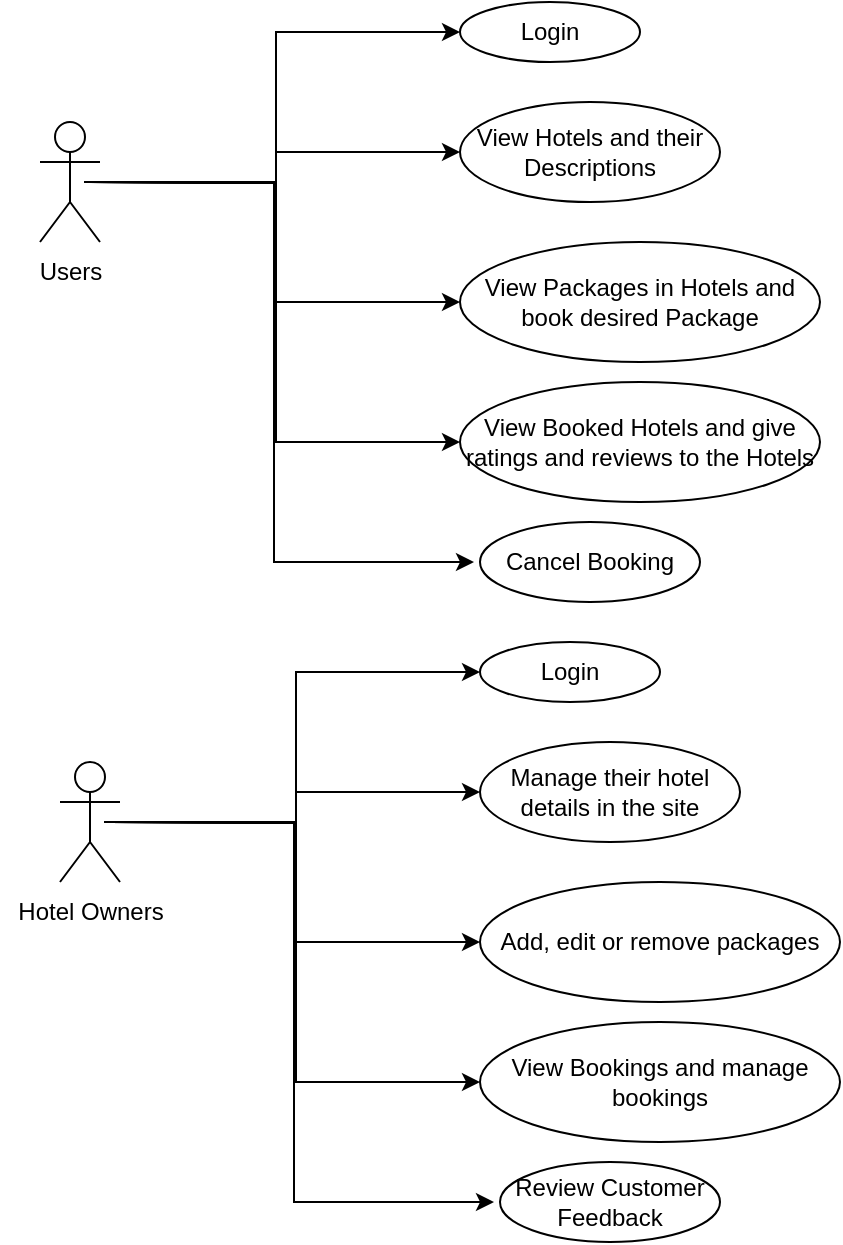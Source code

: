 <mxfile version="20.8.20" type="github">
  <diagram name="Page-1" id="bEj8bJd0qBCJQG9FaPjI">
    <mxGraphModel dx="1050" dy="558" grid="1" gridSize="10" guides="1" tooltips="1" connect="1" arrows="1" fold="1" page="1" pageScale="1" pageWidth="850" pageHeight="1100" math="0" shadow="0">
      <root>
        <mxCell id="0" />
        <mxCell id="1" parent="0" />
        <mxCell id="uUT61Bgucy7G17GQlcDF-14" style="edgeStyle=orthogonalEdgeStyle;rounded=0;orthogonalLoop=1;jettySize=auto;html=1;exitX=0.5;exitY=0.5;exitDx=0;exitDy=0;exitPerimeter=0;entryX=0;entryY=0.5;entryDx=0;entryDy=0;movable=0;resizable=0;rotatable=0;deletable=0;editable=0;locked=1;connectable=0;" edge="1" parent="1" target="uUT61Bgucy7G17GQlcDF-15">
          <mxGeometry relative="1" as="geometry">
            <mxPoint x="330" y="110" as="targetPoint" />
            <mxPoint x="165" y="130" as="sourcePoint" />
          </mxGeometry>
        </mxCell>
        <mxCell id="uUT61Bgucy7G17GQlcDF-16" style="edgeStyle=orthogonalEdgeStyle;rounded=0;orthogonalLoop=1;jettySize=auto;html=1;exitX=0.5;exitY=0.5;exitDx=0;exitDy=0;exitPerimeter=0;entryX=0;entryY=0.5;entryDx=0;entryDy=0;movable=0;resizable=0;rotatable=0;deletable=0;editable=0;locked=1;connectable=0;" edge="1" parent="1" target="uUT61Bgucy7G17GQlcDF-17">
          <mxGeometry relative="1" as="geometry">
            <mxPoint x="330" y="160" as="targetPoint" />
            <mxPoint x="165" y="130" as="sourcePoint" />
          </mxGeometry>
        </mxCell>
        <mxCell id="uUT61Bgucy7G17GQlcDF-27" style="edgeStyle=orthogonalEdgeStyle;rounded=0;orthogonalLoop=1;jettySize=auto;html=1;exitX=0.5;exitY=0.5;exitDx=0;exitDy=0;exitPerimeter=0;entryX=0;entryY=0.5;entryDx=0;entryDy=0;movable=0;resizable=0;rotatable=0;deletable=0;editable=0;locked=1;connectable=0;" edge="1" parent="1" target="uUT61Bgucy7G17GQlcDF-26">
          <mxGeometry relative="1" as="geometry">
            <mxPoint x="165" y="130" as="sourcePoint" />
          </mxGeometry>
        </mxCell>
        <mxCell id="uUT61Bgucy7G17GQlcDF-28" style="edgeStyle=orthogonalEdgeStyle;rounded=0;orthogonalLoop=1;jettySize=auto;html=1;exitX=0.5;exitY=0.5;exitDx=0;exitDy=0;exitPerimeter=0;entryX=0;entryY=0.5;entryDx=0;entryDy=0;movable=0;resizable=0;rotatable=0;deletable=0;editable=0;locked=1;connectable=0;" edge="1" parent="1" target="uUT61Bgucy7G17GQlcDF-20">
          <mxGeometry relative="1" as="geometry">
            <mxPoint x="165" y="130" as="sourcePoint" />
          </mxGeometry>
        </mxCell>
        <mxCell id="uUT61Bgucy7G17GQlcDF-31" style="edgeStyle=orthogonalEdgeStyle;rounded=0;orthogonalLoop=1;jettySize=auto;html=1;exitX=0.5;exitY=0.5;exitDx=0;exitDy=0;exitPerimeter=0;entryX=0;entryY=0.5;entryDx=0;entryDy=0;movable=0;resizable=0;rotatable=0;deletable=0;editable=0;locked=1;connectable=0;" edge="1" parent="1">
          <mxGeometry relative="1" as="geometry">
            <mxPoint x="162" y="130" as="sourcePoint" />
            <mxPoint x="357" y="320" as="targetPoint" />
            <Array as="points">
              <mxPoint x="257" y="130" />
              <mxPoint x="257" y="320" />
            </Array>
          </mxGeometry>
        </mxCell>
        <mxCell id="uUT61Bgucy7G17GQlcDF-15" value="Login" style="ellipse;whiteSpace=wrap;html=1;movable=0;resizable=0;rotatable=0;deletable=0;editable=0;locked=1;connectable=0;" vertex="1" parent="1">
          <mxGeometry x="350" y="40" width="90" height="30" as="geometry" />
        </mxCell>
        <mxCell id="uUT61Bgucy7G17GQlcDF-17" value="View Hotels and their Descriptions" style="ellipse;whiteSpace=wrap;html=1;movable=0;resizable=0;rotatable=0;deletable=0;editable=0;locked=1;connectable=0;" vertex="1" parent="1">
          <mxGeometry x="350" y="90" width="130" height="50" as="geometry" />
        </mxCell>
        <mxCell id="uUT61Bgucy7G17GQlcDF-20" value="View Packages in Hotels and book desired Package" style="ellipse;whiteSpace=wrap;html=1;movable=0;resizable=0;rotatable=0;deletable=0;editable=0;locked=1;connectable=0;" vertex="1" parent="1">
          <mxGeometry x="350" y="160" width="180" height="60" as="geometry" />
        </mxCell>
        <mxCell id="uUT61Bgucy7G17GQlcDF-26" value="View Booked Hotels and give ratings and reviews to the Hotels" style="ellipse;whiteSpace=wrap;html=1;movable=0;resizable=0;rotatable=0;deletable=0;editable=0;locked=1;connectable=0;" vertex="1" parent="1">
          <mxGeometry x="350" y="230" width="180" height="60" as="geometry" />
        </mxCell>
        <mxCell id="uUT61Bgucy7G17GQlcDF-30" value="Cancel Booking" style="ellipse;whiteSpace=wrap;html=1;movable=0;resizable=0;rotatable=0;deletable=0;editable=0;locked=1;connectable=0;" vertex="1" parent="1">
          <mxGeometry x="360" y="300" width="110" height="40" as="geometry" />
        </mxCell>
        <mxCell id="uUT61Bgucy7G17GQlcDF-32" value="Actor" style="shape=umlActor;verticalLabelPosition=bottom;verticalAlign=top;html=1;fontColor=none;noLabel=1;movable=0;resizable=0;rotatable=0;deletable=0;editable=0;locked=1;connectable=0;" vertex="1" parent="1">
          <mxGeometry x="140" y="100" width="30" height="60" as="geometry" />
        </mxCell>
        <mxCell id="uUT61Bgucy7G17GQlcDF-34" value="Users" style="text;html=1;align=center;verticalAlign=middle;resizable=0;points=[];autosize=1;strokeColor=none;fillColor=none;fontColor=none;movable=0;rotatable=0;deletable=0;editable=0;locked=1;connectable=0;" vertex="1" parent="1">
          <mxGeometry x="130" y="160" width="50" height="30" as="geometry" />
        </mxCell>
        <mxCell id="uUT61Bgucy7G17GQlcDF-35" style="edgeStyle=orthogonalEdgeStyle;rounded=0;orthogonalLoop=1;jettySize=auto;html=1;exitX=0.5;exitY=0.5;exitDx=0;exitDy=0;exitPerimeter=0;entryX=0;entryY=0.5;entryDx=0;entryDy=0;movable=0;resizable=0;rotatable=0;deletable=0;editable=0;locked=1;connectable=0;" edge="1" parent="1" target="uUT61Bgucy7G17GQlcDF-40">
          <mxGeometry relative="1" as="geometry">
            <mxPoint x="340" y="430" as="targetPoint" />
            <mxPoint x="175" y="450" as="sourcePoint" />
          </mxGeometry>
        </mxCell>
        <mxCell id="uUT61Bgucy7G17GQlcDF-36" style="edgeStyle=orthogonalEdgeStyle;rounded=0;orthogonalLoop=1;jettySize=auto;html=1;exitX=0.5;exitY=0.5;exitDx=0;exitDy=0;exitPerimeter=0;entryX=0;entryY=0.5;entryDx=0;entryDy=0;movable=0;resizable=0;rotatable=0;deletable=0;editable=0;locked=1;connectable=0;" edge="1" parent="1" target="uUT61Bgucy7G17GQlcDF-41">
          <mxGeometry relative="1" as="geometry">
            <mxPoint x="340" y="480" as="targetPoint" />
            <mxPoint x="175" y="450" as="sourcePoint" />
          </mxGeometry>
        </mxCell>
        <mxCell id="uUT61Bgucy7G17GQlcDF-37" style="edgeStyle=orthogonalEdgeStyle;rounded=0;orthogonalLoop=1;jettySize=auto;html=1;exitX=0.5;exitY=0.5;exitDx=0;exitDy=0;exitPerimeter=0;entryX=0;entryY=0.5;entryDx=0;entryDy=0;movable=0;resizable=0;rotatable=0;deletable=0;editable=0;locked=1;connectable=0;" edge="1" parent="1" target="uUT61Bgucy7G17GQlcDF-43">
          <mxGeometry relative="1" as="geometry">
            <mxPoint x="175" y="450" as="sourcePoint" />
          </mxGeometry>
        </mxCell>
        <mxCell id="uUT61Bgucy7G17GQlcDF-38" style="edgeStyle=orthogonalEdgeStyle;rounded=0;orthogonalLoop=1;jettySize=auto;html=1;exitX=0.5;exitY=0.5;exitDx=0;exitDy=0;exitPerimeter=0;entryX=0;entryY=0.5;entryDx=0;entryDy=0;movable=0;resizable=0;rotatable=0;deletable=0;editable=0;locked=1;connectable=0;" edge="1" parent="1" target="uUT61Bgucy7G17GQlcDF-42">
          <mxGeometry relative="1" as="geometry">
            <mxPoint x="175" y="450" as="sourcePoint" />
          </mxGeometry>
        </mxCell>
        <mxCell id="uUT61Bgucy7G17GQlcDF-39" style="edgeStyle=orthogonalEdgeStyle;rounded=0;orthogonalLoop=1;jettySize=auto;html=1;exitX=0.5;exitY=0.5;exitDx=0;exitDy=0;exitPerimeter=0;entryX=0;entryY=0.5;entryDx=0;entryDy=0;movable=0;resizable=0;rotatable=0;deletable=0;editable=0;locked=1;connectable=0;" edge="1" parent="1">
          <mxGeometry relative="1" as="geometry">
            <mxPoint x="172" y="450" as="sourcePoint" />
            <mxPoint x="367" y="640" as="targetPoint" />
            <Array as="points">
              <mxPoint x="267" y="450" />
              <mxPoint x="267" y="640" />
            </Array>
          </mxGeometry>
        </mxCell>
        <mxCell id="uUT61Bgucy7G17GQlcDF-40" value="Login" style="ellipse;whiteSpace=wrap;html=1;movable=0;resizable=0;rotatable=0;deletable=0;editable=0;locked=1;connectable=0;" vertex="1" parent="1">
          <mxGeometry x="360" y="360" width="90" height="30" as="geometry" />
        </mxCell>
        <mxCell id="uUT61Bgucy7G17GQlcDF-41" value="Manage their hotel details in the site" style="ellipse;whiteSpace=wrap;html=1;movable=0;resizable=0;rotatable=0;deletable=0;editable=0;locked=1;connectable=0;" vertex="1" parent="1">
          <mxGeometry x="360" y="410" width="130" height="50" as="geometry" />
        </mxCell>
        <mxCell id="uUT61Bgucy7G17GQlcDF-42" value="Add, edit or remove packages" style="ellipse;whiteSpace=wrap;html=1;movable=0;resizable=0;rotatable=0;deletable=0;editable=0;locked=1;connectable=0;" vertex="1" parent="1">
          <mxGeometry x="360" y="480" width="180" height="60" as="geometry" />
        </mxCell>
        <mxCell id="uUT61Bgucy7G17GQlcDF-43" value="View Bookings and manage bookings" style="ellipse;whiteSpace=wrap;html=1;movable=0;resizable=0;rotatable=0;deletable=0;editable=0;locked=1;connectable=0;" vertex="1" parent="1">
          <mxGeometry x="360" y="550" width="180" height="60" as="geometry" />
        </mxCell>
        <mxCell id="uUT61Bgucy7G17GQlcDF-44" value="Review Customer Feedback" style="ellipse;whiteSpace=wrap;html=1;movable=0;resizable=0;rotatable=0;deletable=0;editable=0;locked=1;connectable=0;" vertex="1" parent="1">
          <mxGeometry x="370" y="620" width="110" height="40" as="geometry" />
        </mxCell>
        <mxCell id="uUT61Bgucy7G17GQlcDF-45" value="Actor" style="shape=umlActor;verticalLabelPosition=bottom;verticalAlign=top;html=1;fontColor=none;noLabel=1;movable=0;resizable=0;rotatable=0;deletable=0;editable=0;locked=1;connectable=0;" vertex="1" parent="1">
          <mxGeometry x="150" y="420" width="30" height="60" as="geometry" />
        </mxCell>
        <mxCell id="uUT61Bgucy7G17GQlcDF-46" value="Hotel Owners" style="text;html=1;align=center;verticalAlign=middle;resizable=0;points=[];autosize=1;strokeColor=none;fillColor=none;fontColor=none;movable=0;rotatable=0;deletable=0;editable=0;locked=1;connectable=0;" vertex="1" parent="1">
          <mxGeometry x="120" y="480" width="90" height="30" as="geometry" />
        </mxCell>
      </root>
    </mxGraphModel>
  </diagram>
</mxfile>
